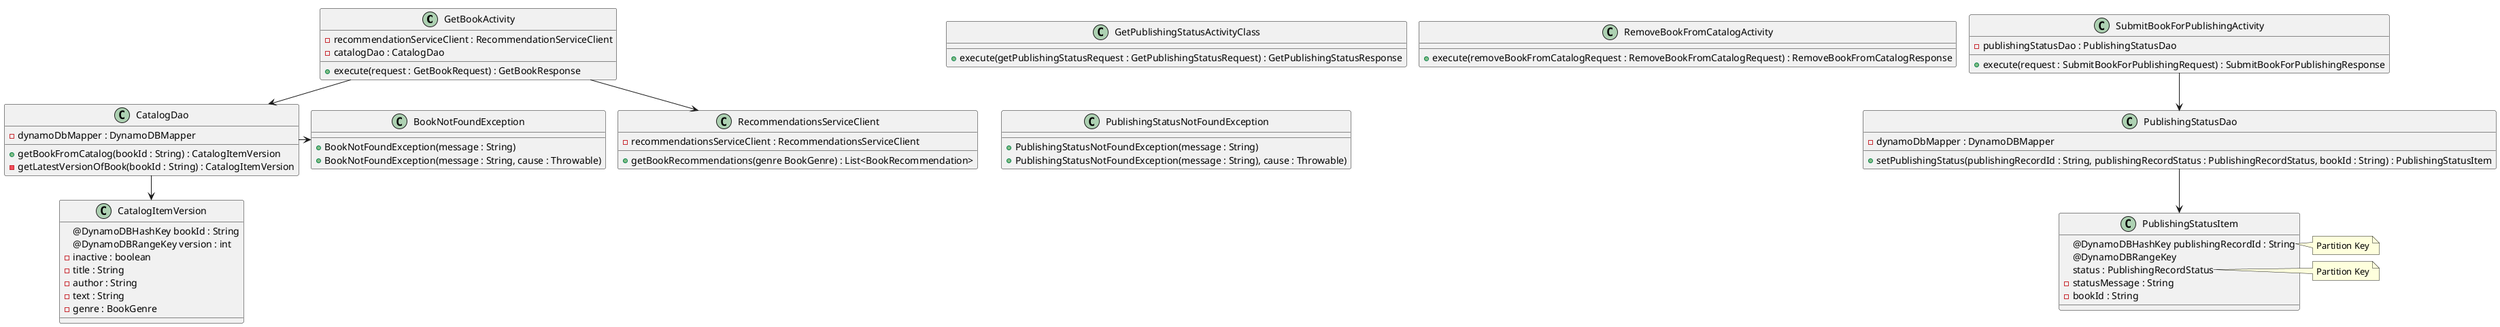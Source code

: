 @startuml
!pragma layout smetana

class GetBookActivity {
    - recommendationServiceClient : RecommendationServiceClient
    - catalogDao : CatalogDao

    + execute(request : GetBookRequest) : GetBookResponse
}

class CatalogDao {
    - dynamoDbMapper : DynamoDBMapper

    + getBookFromCatalog(bookId : String) : CatalogItemVersion
    - getLatestVersionOfBook(bookId : String) : CatalogItemVersion
}

class CatalogItemVersion {
    @DynamoDBHashKey bookId : String
    @DynamoDBRangeKey version : int
    - inactive : boolean
    - title : String
    - author : String
    - text : String
    - genre : BookGenre
}

class RecommendationsServiceClient {
    - recommendationsServiceClient : RecommendationsServiceClient

    + getBookRecommendations(genre BookGenre) : List<BookRecommendation>
}

class GetPublishingStatusActivityClass {
    + execute(getPublishingStatusRequest : GetPublishingStatusRequest) : GetPublishingStatusResponse
}

class RemoveBookFromCatalogActivity {
    + execute(removeBookFromCatalogRequest : RemoveBookFromCatalogRequest) : RemoveBookFromCatalogResponse
}

class SubmitBookForPublishingActivity {
    - publishingStatusDao : PublishingStatusDao

    + execute(request : SubmitBookForPublishingRequest) : SubmitBookForPublishingResponse
}

class PublishingStatusDao {
    - dynamoDbMapper : DynamoDBMapper

    + setPublishingStatus(publishingRecordId : String, publishingRecordStatus : PublishingRecordStatus, bookId : String) : PublishingStatusItem
}

class PublishingStatusItem {
    @DynamoDBHashKey publishingRecordId : String
    @DynamoDBRangeKey
    status : PublishingRecordStatus
    - statusMessage : String
    - bookId : String
}

note right of PublishingStatusItem::publishingRecordId
  Partition Key
end note

note right of PublishingStatusItem::status
  Partition Key
end note

class BookNotFoundException {
    + BookNotFoundException(message : String)
    + BookNotFoundException(message : String, cause : Throwable)
}

class PublishingStatusNotFoundException {
    + PublishingStatusNotFoundException(message : String)
    + PublishingStatusNotFoundException(message : String), cause : Throwable)
}

GetBookActivity --> CatalogDao
GetBookActivity --> RecommendationsServiceClient

SubmitBookForPublishingActivity --> PublishingStatusDao

CatalogDao --> CatalogItemVersion
CatalogDao -> BookNotFoundException

PublishingStatusDao --> PublishingStatusItem

@enduml